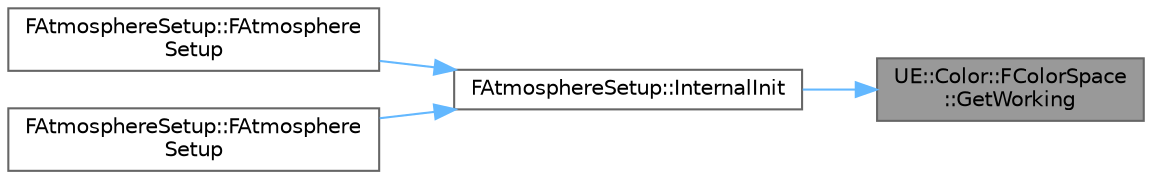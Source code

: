 digraph "UE::Color::FColorSpace::GetWorking"
{
 // INTERACTIVE_SVG=YES
 // LATEX_PDF_SIZE
  bgcolor="transparent";
  edge [fontname=Helvetica,fontsize=10,labelfontname=Helvetica,labelfontsize=10];
  node [fontname=Helvetica,fontsize=10,shape=box,height=0.2,width=0.4];
  rankdir="RL";
  Node1 [id="Node000001",label="UE::Color::FColorSpace\l::GetWorking",height=0.2,width=0.4,color="gray40", fillcolor="grey60", style="filled", fontcolor="black",tooltip="Get the global engine working color space (as a singleton)."];
  Node1 -> Node2 [id="edge1_Node000001_Node000002",dir="back",color="steelblue1",style="solid",tooltip=" "];
  Node2 [id="Node000002",label="FAtmosphereSetup::InternalInit",height=0.2,width=0.4,color="grey40", fillcolor="white", style="filled",URL="$d7/dab/structFAtmosphereSetup.html#ab68865704daf33ddd65d22f59329d543",tooltip=" "];
  Node2 -> Node3 [id="edge2_Node000002_Node000003",dir="back",color="steelblue1",style="solid",tooltip=" "];
  Node3 [id="Node000003",label="FAtmosphereSetup::FAtmosphere\lSetup",height=0.2,width=0.4,color="grey40", fillcolor="white", style="filled",URL="$d7/dab/structFAtmosphereSetup.html#ab5489a439bdc33a7d64e4b8d5a63f16f",tooltip=" "];
  Node2 -> Node4 [id="edge3_Node000002_Node000004",dir="back",color="steelblue1",style="solid",tooltip=" "];
  Node4 [id="Node000004",label="FAtmosphereSetup::FAtmosphere\lSetup",height=0.2,width=0.4,color="grey40", fillcolor="white", style="filled",URL="$d7/dab/structFAtmosphereSetup.html#a357211ac9d2e1e4c08b8953c3c8d7dfc",tooltip=" "];
}

